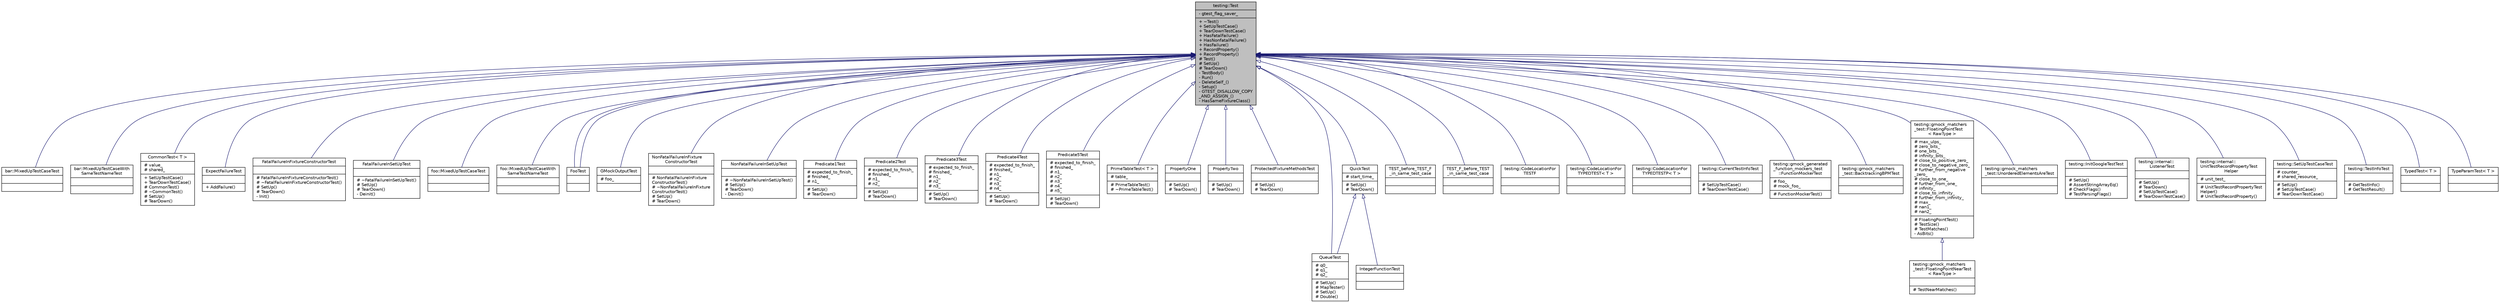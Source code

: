 digraph "testing::Test"
{
  edge [fontname="Helvetica",fontsize="10",labelfontname="Helvetica",labelfontsize="10"];
  node [fontname="Helvetica",fontsize="10",shape=record];
  Node0 [label="{testing::Test\n|- gtest_flag_saver_\l|+ ~Test()\l+ SetUpTestCase()\l+ TearDownTestCase()\l+ HasFatalFailure()\l+ HasNonfatalFailure()\l+ HasFailure()\l+ RecordProperty()\l+ RecordProperty()\l# Test()\l# SetUp()\l# TearDown()\l- TestBody()\l- Run()\l- DeleteSelf_()\l- Setup()\l- GTEST_DISALLOW_COPY\l_AND_ASSIGN_()\l- HasSameFixtureClass()\l}",height=0.2,width=0.4,color="black", fillcolor="grey75", style="filled", fontcolor="black"];
  Node0 -> Node1 [dir="back",color="midnightblue",fontsize="10",style="solid",arrowtail="onormal",fontname="Helvetica"];
  Node1 [label="{bar::MixedUpTestCaseTest\n||}",height=0.2,width=0.4,color="black", fillcolor="white", style="filled",URL="$d0/d1c/classbar_1_1_mixed_up_test_case_test.html"];
  Node0 -> Node2 [dir="back",color="midnightblue",fontsize="10",style="solid",arrowtail="onormal",fontname="Helvetica"];
  Node2 [label="{bar::MixedUpTestCaseWith\lSameTestNameTest\n||}",height=0.2,width=0.4,color="black", fillcolor="white", style="filled",URL="$d6/d49/classbar_1_1_mixed_up_test_case_with_same_test_name_test.html"];
  Node0 -> Node3 [dir="back",color="midnightblue",fontsize="10",style="solid",arrowtail="onormal",fontname="Helvetica"];
  Node3 [label="{CommonTest\< T \>\n|# value_\l# shared_\l|+ SetUpTestCase()\l+ TearDownTestCase()\l# CommonTest()\l# ~CommonTest()\l# SetUp()\l# TearDown()\l}",height=0.2,width=0.4,color="black", fillcolor="white", style="filled",URL="$d5/d19/class_common_test.html"];
  Node0 -> Node4 [dir="back",color="midnightblue",fontsize="10",style="solid",arrowtail="onormal",fontname="Helvetica"];
  Node4 [label="{ExpectFailureTest\n||+ AddFailure()\l}",height=0.2,width=0.4,color="black", fillcolor="white", style="filled",URL="$d0/dc9/class_expect_failure_test.html"];
  Node0 -> Node5 [dir="back",color="midnightblue",fontsize="10",style="solid",arrowtail="onormal",fontname="Helvetica"];
  Node5 [label="{FatalFailureInFixtureConstructorTest\n||# FatalFailureInFixtureConstructorTest()\l# ~FatalFailureInFixtureConstructorTest()\l# SetUp()\l# TearDown()\l- Init()\l}",height=0.2,width=0.4,color="black", fillcolor="white", style="filled",URL="$d0/d41/class_fatal_failure_in_fixture_constructor_test.html"];
  Node0 -> Node6 [dir="back",color="midnightblue",fontsize="10",style="solid",arrowtail="onormal",fontname="Helvetica"];
  Node6 [label="{FatalFailureInSetUpTest\n||# ~FatalFailureInSetUpTest()\l# SetUp()\l# TearDown()\l- Deinit()\l}",height=0.2,width=0.4,color="black", fillcolor="white", style="filled",URL="$d2/d30/class_fatal_failure_in_set_up_test.html"];
  Node0 -> Node7 [dir="back",color="midnightblue",fontsize="10",style="solid",arrowtail="onormal",fontname="Helvetica"];
  Node7 [label="{foo::MixedUpTestCaseTest\n||}",height=0.2,width=0.4,color="black", fillcolor="white", style="filled",URL="$df/d46/classfoo_1_1_mixed_up_test_case_test.html"];
  Node0 -> Node8 [dir="back",color="midnightblue",fontsize="10",style="solid",arrowtail="onormal",fontname="Helvetica"];
  Node8 [label="{foo::MixedUpTestCaseWith\lSameTestNameTest\n||}",height=0.2,width=0.4,color="black", fillcolor="white", style="filled",URL="$d1/da8/classfoo_1_1_mixed_up_test_case_with_same_test_name_test.html"];
  Node0 -> Node9 [dir="back",color="midnightblue",fontsize="10",style="solid",arrowtail="onormal",fontname="Helvetica"];
  Node9 [label="{FooTest\n||}",height=0.2,width=0.4,color="black", fillcolor="white", style="filled",URL="$d8/d1a/class_foo_test.html"];
  Node0 -> Node9 [dir="back",color="midnightblue",fontsize="10",style="solid",arrowtail="onormal",fontname="Helvetica"];
  Node0 -> Node10 [dir="back",color="midnightblue",fontsize="10",style="solid",arrowtail="onormal",fontname="Helvetica"];
  Node10 [label="{GMockOutputTest\n|# foo_\l|}",height=0.2,width=0.4,color="black", fillcolor="white", style="filled",URL="$d9/d3d/class_g_mock_output_test.html"];
  Node0 -> Node11 [dir="back",color="midnightblue",fontsize="10",style="solid",arrowtail="onormal",fontname="Helvetica"];
  Node11 [label="{NonFatalFailureInFixture\lConstructorTest\n||# NonFatalFailureInFixture\lConstructorTest()\l# ~NonFatalFailureInFixture\lConstructorTest()\l# SetUp()\l# TearDown()\l}",height=0.2,width=0.4,color="black", fillcolor="white", style="filled",URL="$d6/dfa/class_non_fatal_failure_in_fixture_constructor_test.html"];
  Node0 -> Node12 [dir="back",color="midnightblue",fontsize="10",style="solid",arrowtail="onormal",fontname="Helvetica"];
  Node12 [label="{NonFatalFailureInSetUpTest\n||# ~NonFatalFailureInSetUpTest()\l# SetUp()\l# TearDown()\l- Deinit()\l}",height=0.2,width=0.4,color="black", fillcolor="white", style="filled",URL="$d3/d76/class_non_fatal_failure_in_set_up_test.html"];
  Node0 -> Node13 [dir="back",color="midnightblue",fontsize="10",style="solid",arrowtail="onormal",fontname="Helvetica"];
  Node13 [label="{Predicate1Test\n|# expected_to_finish_\l# finished_\l# n1_\l|# SetUp()\l# TearDown()\l}",height=0.2,width=0.4,color="black", fillcolor="white", style="filled",URL="$d7/d5e/class_predicate1_test.html"];
  Node0 -> Node14 [dir="back",color="midnightblue",fontsize="10",style="solid",arrowtail="onormal",fontname="Helvetica"];
  Node14 [label="{Predicate2Test\n|# expected_to_finish_\l# finished_\l# n1_\l# n2_\l|# SetUp()\l# TearDown()\l}",height=0.2,width=0.4,color="black", fillcolor="white", style="filled",URL="$db/df2/class_predicate2_test.html"];
  Node0 -> Node15 [dir="back",color="midnightblue",fontsize="10",style="solid",arrowtail="onormal",fontname="Helvetica"];
  Node15 [label="{Predicate3Test\n|# expected_to_finish_\l# finished_\l# n1_\l# n2_\l# n3_\l|# SetUp()\l# TearDown()\l}",height=0.2,width=0.4,color="black", fillcolor="white", style="filled",URL="$d1/d50/class_predicate3_test.html"];
  Node0 -> Node16 [dir="back",color="midnightblue",fontsize="10",style="solid",arrowtail="onormal",fontname="Helvetica"];
  Node16 [label="{Predicate4Test\n|# expected_to_finish_\l# finished_\l# n1_\l# n2_\l# n3_\l# n4_\l|# SetUp()\l# TearDown()\l}",height=0.2,width=0.4,color="black", fillcolor="white", style="filled",URL="$dc/d59/class_predicate4_test.html"];
  Node0 -> Node17 [dir="back",color="midnightblue",fontsize="10",style="solid",arrowtail="onormal",fontname="Helvetica"];
  Node17 [label="{Predicate5Test\n|# expected_to_finish_\l# finished_\l# n1_\l# n2_\l# n3_\l# n4_\l# n5_\l|# SetUp()\l# TearDown()\l}",height=0.2,width=0.4,color="black", fillcolor="white", style="filled",URL="$dd/d79/class_predicate5_test.html"];
  Node0 -> Node18 [dir="back",color="midnightblue",fontsize="10",style="solid",arrowtail="onormal",fontname="Helvetica"];
  Node18 [label="{PrimeTableTest\< T \>\n|# table_\l|# PrimeTableTest()\l# ~PrimeTableTest()\l}",height=0.2,width=0.4,color="black", fillcolor="white", style="filled",URL="$d5/d3d/class_prime_table_test.html"];
  Node0 -> Node19 [dir="back",color="midnightblue",fontsize="10",style="solid",arrowtail="onormal",fontname="Helvetica"];
  Node19 [label="{PropertyOne\n||# SetUp()\l# TearDown()\l}",height=0.2,width=0.4,color="black", fillcolor="white", style="filled",URL="$d0/db5/class_property_one.html"];
  Node0 -> Node20 [dir="back",color="midnightblue",fontsize="10",style="solid",arrowtail="onormal",fontname="Helvetica"];
  Node20 [label="{PropertyTwo\n||# SetUp()\l# TearDown()\l}",height=0.2,width=0.4,color="black", fillcolor="white", style="filled",URL="$d7/d8d/class_property_two.html"];
  Node0 -> Node21 [dir="back",color="midnightblue",fontsize="10",style="solid",arrowtail="onormal",fontname="Helvetica"];
  Node21 [label="{ProtectedFixtureMethodsTest\n||# SetUp()\l# TearDown()\l}",height=0.2,width=0.4,color="black", fillcolor="white", style="filled",URL="$d1/dcc/class_protected_fixture_methods_test.html"];
  Node0 -> Node22 [dir="back",color="midnightblue",fontsize="10",style="solid",arrowtail="onormal",fontname="Helvetica"];
  Node22 [label="{QueueTest\n|# q0_\l# q1_\l# q2_\l|# SetUp()\l# MapTester()\l# SetUp()\l# Double()\l}",height=0.2,width=0.4,color="black", fillcolor="white", style="filled",URL="$dd/d38/class_queue_test.html"];
  Node0 -> Node23 [dir="back",color="midnightblue",fontsize="10",style="solid",arrowtail="onormal",fontname="Helvetica"];
  Node23 [label="{QuickTest\n|# start_time_\l|# SetUp()\l# TearDown()\l}",height=0.2,width=0.4,color="black", fillcolor="white", style="filled",URL="$d8/d15/class_quick_test.html"];
  Node23 -> Node24 [dir="back",color="midnightblue",fontsize="10",style="solid",arrowtail="onormal",fontname="Helvetica"];
  Node24 [label="{IntegerFunctionTest\n||}",height=0.2,width=0.4,color="black", fillcolor="white", style="filled",URL="$df/dd0/class_integer_function_test.html"];
  Node23 -> Node22 [dir="back",color="midnightblue",fontsize="10",style="solid",arrowtail="onormal",fontname="Helvetica"];
  Node0 -> Node25 [dir="back",color="midnightblue",fontsize="10",style="solid",arrowtail="onormal",fontname="Helvetica"];
  Node25 [label="{TEST_before_TEST_F\l_in_same_test_case\n||}",height=0.2,width=0.4,color="black", fillcolor="white", style="filled",URL="$d6/da6/class_t_e_s_t__before___t_e_s_t___f__in__same__test__case.html"];
  Node0 -> Node26 [dir="back",color="midnightblue",fontsize="10",style="solid",arrowtail="onormal",fontname="Helvetica"];
  Node26 [label="{TEST_F_before_TEST\l_in_same_test_case\n||}",height=0.2,width=0.4,color="black", fillcolor="white", style="filled",URL="$dd/df2/class_t_e_s_t___f__before___t_e_s_t__in__same__test__case.html"];
  Node0 -> Node27 [dir="back",color="midnightblue",fontsize="10",style="solid",arrowtail="onormal",fontname="Helvetica"];
  Node27 [label="{testing::CodeLocationFor\lTESTF\n||}",height=0.2,width=0.4,color="black", fillcolor="white", style="filled",URL="$df/dc8/classtesting_1_1_code_location_for_t_e_s_t_f.html"];
  Node0 -> Node28 [dir="back",color="midnightblue",fontsize="10",style="solid",arrowtail="onormal",fontname="Helvetica"];
  Node28 [label="{testing::CodeLocationFor\lTYPEDTEST\< T \>\n||}",height=0.2,width=0.4,color="black", fillcolor="white", style="filled",URL="$d1/d86/classtesting_1_1_code_location_for_t_y_p_e_d_t_e_s_t.html"];
  Node0 -> Node29 [dir="back",color="midnightblue",fontsize="10",style="solid",arrowtail="onormal",fontname="Helvetica"];
  Node29 [label="{testing::CodeLocationFor\lTYPEDTESTP\< T \>\n||}",height=0.2,width=0.4,color="black", fillcolor="white", style="filled",URL="$d5/d1d/classtesting_1_1_code_location_for_t_y_p_e_d_t_e_s_t_p.html"];
  Node0 -> Node30 [dir="back",color="midnightblue",fontsize="10",style="solid",arrowtail="onormal",fontname="Helvetica"];
  Node30 [label="{testing::CurrentTestInfoTest\n||# SetUpTestCase()\l# TearDownTestCase()\l}",height=0.2,width=0.4,color="black", fillcolor="white", style="filled",URL="$dc/d04/classtesting_1_1_current_test_info_test.html"];
  Node0 -> Node31 [dir="back",color="midnightblue",fontsize="10",style="solid",arrowtail="onormal",fontname="Helvetica"];
  Node31 [label="{testing::gmock_generated\l_function_mockers_test\l::FunctionMockerTest\n|# foo_\l# mock_foo_\l|# FunctionMockerTest()\l}",height=0.2,width=0.4,color="black", fillcolor="white", style="filled",URL="$db/dab/classtesting_1_1gmock__generated__function__mockers__test_1_1_function_mocker_test.html"];
  Node0 -> Node32 [dir="back",color="midnightblue",fontsize="10",style="solid",arrowtail="onormal",fontname="Helvetica"];
  Node32 [label="{testing::gmock_matchers\l_test::BacktrackingBPMTest\n||}",height=0.2,width=0.4,color="black", fillcolor="white", style="filled",URL="$d4/d1b/classtesting_1_1gmock__matchers__test_1_1_backtracking_b_p_m_test.html"];
  Node0 -> Node33 [dir="back",color="midnightblue",fontsize="10",style="solid",arrowtail="onormal",fontname="Helvetica"];
  Node33 [label="{testing::gmock_matchers\l_test::FloatingPointTest\l\< RawType \>\n|# max_ulps_\l# zero_bits_\l# one_bits_\l# infinity_bits_\l# close_to_positive_zero_\l# close_to_negative_zero_\l# further_from_negative\l_zero_\l# close_to_one_\l# further_from_one_\l# infinity_\l# close_to_infinity_\l# further_from_infinity_\l# max_\l# nan1_\l# nan2_\l|# FloatingPointTest()\l# TestSize()\l# TestMatches()\l- AsBits()\l}",height=0.2,width=0.4,color="black", fillcolor="white", style="filled",URL="$de/d25/classtesting_1_1gmock__matchers__test_1_1_floating_point_test.html"];
  Node33 -> Node34 [dir="back",color="midnightblue",fontsize="10",style="solid",arrowtail="onormal",fontname="Helvetica"];
  Node34 [label="{testing::gmock_matchers\l_test::FloatingPointNearTest\l\< RawType \>\n||# TestNearMatches()\l}",height=0.2,width=0.4,color="black", fillcolor="white", style="filled",URL="$dd/d28/classtesting_1_1gmock__matchers__test_1_1_floating_point_near_test.html"];
  Node0 -> Node35 [dir="back",color="midnightblue",fontsize="10",style="solid",arrowtail="onormal",fontname="Helvetica"];
  Node35 [label="{testing::gmock_matchers\l_test::UnorderedElementsAreTest\n||}",height=0.2,width=0.4,color="black", fillcolor="white", style="filled",URL="$d9/d3e/classtesting_1_1gmock__matchers__test_1_1_unordered_elements_are_test.html"];
  Node0 -> Node36 [dir="back",color="midnightblue",fontsize="10",style="solid",arrowtail="onormal",fontname="Helvetica"];
  Node36 [label="{testing::InitGoogleTestTest\n||# SetUp()\l# AssertStringArrayEq()\l# CheckFlags()\l# TestParsingFlags()\l}",height=0.2,width=0.4,color="black", fillcolor="white", style="filled",URL="$d4/d81/classtesting_1_1_init_google_test_test.html"];
  Node0 -> Node37 [dir="back",color="midnightblue",fontsize="10",style="solid",arrowtail="onormal",fontname="Helvetica"];
  Node37 [label="{testing::internal::\lListenerTest\n||# SetUp()\l# TearDown()\l# SetUpTestCase()\l# TearDownTestCase()\l}",height=0.2,width=0.4,color="black", fillcolor="white", style="filled",URL="$d9/d10/classtesting_1_1internal_1_1_listener_test.html"];
  Node0 -> Node38 [dir="back",color="midnightblue",fontsize="10",style="solid",arrowtail="onormal",fontname="Helvetica"];
  Node38 [label="{testing::internal::\lUnitTestRecordPropertyTest\lHelper\n|# unit_test_\l|# UnitTestRecordPropertyTest\lHelper()\l# UnitTestRecordProperty()\l}",height=0.2,width=0.4,color="black", fillcolor="white", style="filled",URL="$d2/dab/classtesting_1_1internal_1_1_unit_test_record_property_test_helper.html"];
  Node0 -> Node39 [dir="back",color="midnightblue",fontsize="10",style="solid",arrowtail="onormal",fontname="Helvetica"];
  Node39 [label="{testing::SetUpTestCaseTest\n|# counter_\l# shared_resource_\l|# SetUp()\l# SetUpTestCase()\l# TearDownTestCase()\l}",height=0.2,width=0.4,color="black", fillcolor="white", style="filled",URL="$de/d40/classtesting_1_1_set_up_test_case_test.html"];
  Node0 -> Node40 [dir="back",color="midnightblue",fontsize="10",style="solid",arrowtail="onormal",fontname="Helvetica"];
  Node40 [label="{testing::TestInfoTest\n||# GetTestInfo()\l# GetTestResult()\l}",height=0.2,width=0.4,color="black", fillcolor="white", style="filled",URL="$d8/dd2/classtesting_1_1_test_info_test.html"];
  Node0 -> Node41 [dir="back",color="midnightblue",fontsize="10",style="solid",arrowtail="onormal",fontname="Helvetica"];
  Node41 [label="{TypedTest\< T \>\n||}",height=0.2,width=0.4,color="black", fillcolor="white", style="filled",URL="$d0/de9/class_typed_test.html"];
  Node0 -> Node42 [dir="back",color="midnightblue",fontsize="10",style="solid",arrowtail="onormal",fontname="Helvetica"];
  Node42 [label="{TypeParamTest\< T \>\n||}",height=0.2,width=0.4,color="black", fillcolor="white", style="filled",URL="$d3/d44/class_type_param_test.html"];
}
